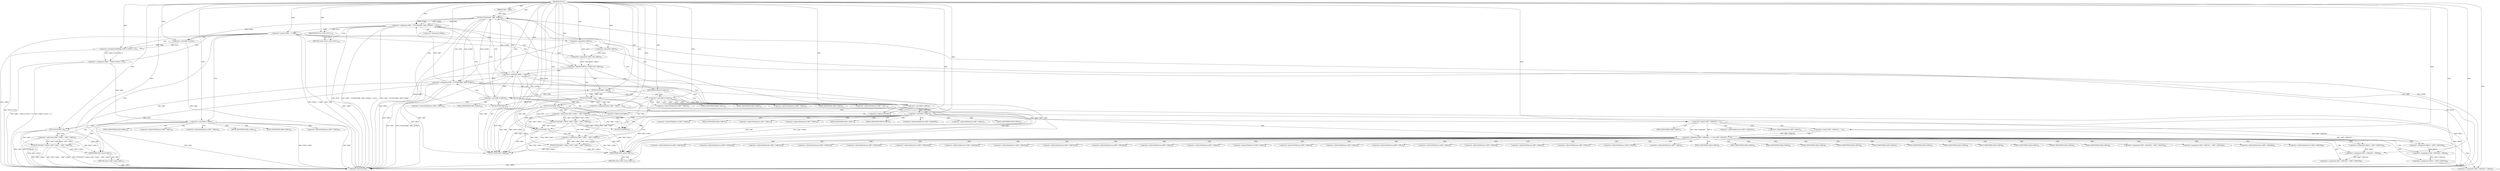 digraph "FUN1" {  
"8" [label = <(METHOD,FUN1)<SUB>1</SUB>> ]
"247" [label = <(METHOD_RETURN,ANY)<SUB>1</SUB>> ]
"9" [label = <(PARAM,VAR1 * VAR2)<SUB>1</SUB>> ]
"245" [label = <(RETURN,return NULL;,return NULL;)<SUB>116</SUB>> ]
"17" [label = <(&lt;operator&gt;.notEquals,(VAR7 = FUN2(&amp;VAR6, VAR2, &amp;VAR3)) != NULL)<SUB>10</SUB>> ]
"246" [label = <(IDENTIFIER,NULL,return NULL;)<SUB>116</SUB>> ]
"243" [label = <(RETURN,return VAR7;,return VAR7;)<SUB>113</SUB>> ]
"18" [label = <(&lt;operator&gt;.assignment,VAR7 = FUN2(&amp;VAR6, VAR2, &amp;VAR3))<SUB>10</SUB>> ]
"29" [label = <(&lt;operator&gt;.equals,*VAR2 == VAR8)<SUB>14</SUB>> ]
"63" [label = <(&lt;operator&gt;.logicalOr,VAR12 || (!VAR13 &amp;&amp; !VAR14))<SUB>35</SUB>> ]
"235" [label = <(&lt;operator&gt;.notEquals,VAR6 != VAR19)<SUB>107</SUB>> ]
"244" [label = <(IDENTIFIER,VAR7,return VAR7;)<SUB>113</SUB>> ]
"20" [label = <(FUN2,FUN2(&amp;VAR6, VAR2, &amp;VAR3))<SUB>10</SUB>> ]
"34" [label = <(&lt;operator&gt;.assignment,VAR4 = (VAR3 &amp; 0xC0) &gt;&gt; 6)<SUB>18</SUB>> ]
"60" [label = <(RETURN,return VAR7;,return VAR7;)<SUB>32</SUB>> ]
"71" [label = <(FUN5,FUN5(VAR7, VAR5))<SUB>38</SUB>> ]
"74" [label = <(FUN3,FUN3(VAR7, 2))<SUB>39</SUB>> ]
"239" [label = <(FUN7,FUN7(VAR7, VAR6))<SUB>109</SUB>> ]
"42" [label = <(&lt;operator&gt;.and,VAR4 &amp; VAR9)<SUB>19</SUB>> ]
"61" [label = <(IDENTIFIER,VAR7,return VAR7;)<SUB>32</SUB>> ]
"65" [label = <(&lt;operator&gt;.logicalAnd,!VAR13 &amp;&amp; !VAR14)<SUB>35</SUB>> ]
"78" [label = <(IDENTIFIER,VAR12,if (VAR12))<SUB>41</SUB>> ]
"36" [label = <(&lt;operator&gt;.arithmeticShiftRight,(VAR3 &amp; 0xC0) &gt;&gt; 6)<SUB>18</SUB>> ]
"46" [label = <(FUN3,FUN3(VAR7, 8))<SUB>29</SUB>> ]
"49" [label = <(FUN4,FUN4(VAR7-&gt;VAR10, VAR7-&gt;VAR11 - VAR7-&gt;VAR10))<SUB>30</SUB>> ]
"66" [label = <(&lt;operator&gt;.logicalNot,!VAR13)<SUB>35</SUB>> ]
"68" [label = <(&lt;operator&gt;.logicalNot,!VAR14)<SUB>35</SUB>> ]
"37" [label = <(&lt;operator&gt;.and,VAR3 &amp; 0xC0)<SUB>18</SUB>> ]
"81" [label = <(&lt;operator&gt;.and,VAR5 &amp; VAR15)<SUB>43</SUB>> ]
"100" [label = <(&lt;operator&gt;.and,VAR5 &amp; VAR16)<SUB>57</SUB>> ]
"108" [label = <(&lt;operator&gt;.and,VAR5 &amp; VAR17)<SUB>63</SUB>> ]
"229" [label = <(&lt;operator&gt;.assignmentMinus,VAR7-&gt;VAR10 -= 4)<SUB>103</SUB>> ]
"53" [label = <(&lt;operator&gt;.subtraction,VAR7-&gt;VAR11 - VAR7-&gt;VAR10)<SUB>30</SUB>> ]
"85" [label = <(FUN3,FUN3(VAR7, 8))<SUB>53</SUB>> ]
"88" [label = <(FUN4,FUN4(VAR7-&gt;VAR10, VAR7-&gt;VAR11 - VAR7-&gt;VAR10))<SUB>54</SUB>> ]
"104" [label = <(FUN6,FUN6(VAR7))<SUB>59</SUB>> ]
"113" [label = <(FUN3,FUN3(VAR7, 8))<SUB>75</SUB>> ]
"116" [label = <(FUN4,FUN4(VAR7-&gt;VAR10, VAR7-&gt;VAR11 - VAR7-&gt;VAR10))<SUB>76</SUB>> ]
"222" [label = <(&lt;operator&gt;.and,VAR5 &amp; VAR16)<SUB>98</SUB>> ]
"128" [label = <(&lt;operator&gt;.logicalAnd,VAR7-&gt;VAR10[0] == 0 &amp;&amp; VAR7-&gt;VAR10[1] == 4)<SUB>79</SUB>> ]
"226" [label = <(FUN6,FUN6(VAR7))<SUB>100</SUB>> ]
"92" [label = <(&lt;operator&gt;.subtraction,VAR7-&gt;VAR11 - VAR7-&gt;VAR10)<SUB>54</SUB>> ]
"120" [label = <(&lt;operator&gt;.subtraction,VAR7-&gt;VAR11 - VAR7-&gt;VAR10)<SUB>76</SUB>> ]
"144" [label = <(&lt;operator&gt;.assignment,VAR18 = VAR7-&gt;VAR10[0])<SUB>82</SUB>> ]
"151" [label = <(&lt;operator&gt;.assignment,VAR7-&gt;VAR10[0] = VAR7-&gt;VAR10[2])<SUB>83</SUB>> ]
"162" [label = <(&lt;operator&gt;.assignment,VAR7-&gt;VAR10[2] = VAR18)<SUB>84</SUB>> ]
"169" [label = <(&lt;operator&gt;.assignment,VAR18 = VAR7-&gt;VAR10[1])<SUB>86</SUB>> ]
"176" [label = <(&lt;operator&gt;.assignment,VAR7-&gt;VAR10[1] = VAR7-&gt;VAR10[3])<SUB>87</SUB>> ]
"187" [label = <(&lt;operator&gt;.assignment,VAR7-&gt;VAR10[3] = VAR18)<SUB>88</SUB>> ]
"194" [label = <(&lt;operator&gt;.assignment,VAR18 = VAR7-&gt;VAR10[2])<SUB>90</SUB>> ]
"201" [label = <(&lt;operator&gt;.assignment,VAR7-&gt;VAR10[2] = VAR7-&gt;VAR10[3])<SUB>91</SUB>> ]
"212" [label = <(&lt;operator&gt;.assignment,VAR7-&gt;VAR10[3] = VAR18)<SUB>92</SUB>> ]
"129" [label = <(&lt;operator&gt;.equals,VAR7-&gt;VAR10[0] == 0)<SUB>79</SUB>> ]
"136" [label = <(&lt;operator&gt;.equals,VAR7-&gt;VAR10[1] == 4)<SUB>79</SUB>> ]
"21" [label = <(&lt;operator&gt;.addressOf,&amp;VAR6)<SUB>10</SUB>> ]
"24" [label = <(&lt;operator&gt;.addressOf,&amp;VAR3)<SUB>10</SUB>> ]
"30" [label = <(&lt;operator&gt;.indirection,*VAR2)<SUB>14</SUB>> ]
"50" [label = <(&lt;operator&gt;.indirectFieldAccess,VAR7-&gt;VAR10)<SUB>30</SUB>> ]
"52" [label = <(FIELD_IDENTIFIER,VAR10,VAR10)<SUB>30</SUB>> ]
"54" [label = <(&lt;operator&gt;.indirectFieldAccess,VAR7-&gt;VAR11)<SUB>30</SUB>> ]
"57" [label = <(&lt;operator&gt;.indirectFieldAccess,VAR7-&gt;VAR10)<SUB>30</SUB>> ]
"230" [label = <(&lt;operator&gt;.indirectFieldAccess,VAR7-&gt;VAR10)<SUB>103</SUB>> ]
"56" [label = <(FIELD_IDENTIFIER,VAR11,VAR11)<SUB>30</SUB>> ]
"59" [label = <(FIELD_IDENTIFIER,VAR10,VAR10)<SUB>30</SUB>> ]
"89" [label = <(&lt;operator&gt;.indirectFieldAccess,VAR7-&gt;VAR10)<SUB>54</SUB>> ]
"117" [label = <(&lt;operator&gt;.indirectFieldAccess,VAR7-&gt;VAR10)<SUB>76</SUB>> ]
"232" [label = <(FIELD_IDENTIFIER,VAR10,VAR10)<SUB>103</SUB>> ]
"91" [label = <(FIELD_IDENTIFIER,VAR10,VAR10)<SUB>54</SUB>> ]
"93" [label = <(&lt;operator&gt;.indirectFieldAccess,VAR7-&gt;VAR11)<SUB>54</SUB>> ]
"96" [label = <(&lt;operator&gt;.indirectFieldAccess,VAR7-&gt;VAR10)<SUB>54</SUB>> ]
"119" [label = <(FIELD_IDENTIFIER,VAR10,VAR10)<SUB>76</SUB>> ]
"121" [label = <(&lt;operator&gt;.indirectFieldAccess,VAR7-&gt;VAR11)<SUB>76</SUB>> ]
"124" [label = <(&lt;operator&gt;.indirectFieldAccess,VAR7-&gt;VAR10)<SUB>76</SUB>> ]
"95" [label = <(FIELD_IDENTIFIER,VAR11,VAR11)<SUB>54</SUB>> ]
"98" [label = <(FIELD_IDENTIFIER,VAR10,VAR10)<SUB>54</SUB>> ]
"123" [label = <(FIELD_IDENTIFIER,VAR11,VAR11)<SUB>76</SUB>> ]
"126" [label = <(FIELD_IDENTIFIER,VAR10,VAR10)<SUB>76</SUB>> ]
"130" [label = <(&lt;operator&gt;.indirectIndexAccess,VAR7-&gt;VAR10[0])<SUB>79</SUB>> ]
"137" [label = <(&lt;operator&gt;.indirectIndexAccess,VAR7-&gt;VAR10[1])<SUB>79</SUB>> ]
"146" [label = <(&lt;operator&gt;.indirectIndexAccess,VAR7-&gt;VAR10[0])<SUB>82</SUB>> ]
"152" [label = <(&lt;operator&gt;.indirectIndexAccess,VAR7-&gt;VAR10[0])<SUB>83</SUB>> ]
"157" [label = <(&lt;operator&gt;.indirectIndexAccess,VAR7-&gt;VAR10[2])<SUB>83</SUB>> ]
"163" [label = <(&lt;operator&gt;.indirectIndexAccess,VAR7-&gt;VAR10[2])<SUB>84</SUB>> ]
"171" [label = <(&lt;operator&gt;.indirectIndexAccess,VAR7-&gt;VAR10[1])<SUB>86</SUB>> ]
"177" [label = <(&lt;operator&gt;.indirectIndexAccess,VAR7-&gt;VAR10[1])<SUB>87</SUB>> ]
"182" [label = <(&lt;operator&gt;.indirectIndexAccess,VAR7-&gt;VAR10[3])<SUB>87</SUB>> ]
"188" [label = <(&lt;operator&gt;.indirectIndexAccess,VAR7-&gt;VAR10[3])<SUB>88</SUB>> ]
"196" [label = <(&lt;operator&gt;.indirectIndexAccess,VAR7-&gt;VAR10[2])<SUB>90</SUB>> ]
"202" [label = <(&lt;operator&gt;.indirectIndexAccess,VAR7-&gt;VAR10[2])<SUB>91</SUB>> ]
"207" [label = <(&lt;operator&gt;.indirectIndexAccess,VAR7-&gt;VAR10[3])<SUB>91</SUB>> ]
"213" [label = <(&lt;operator&gt;.indirectIndexAccess,VAR7-&gt;VAR10[3])<SUB>92</SUB>> ]
"131" [label = <(&lt;operator&gt;.indirectFieldAccess,VAR7-&gt;VAR10)<SUB>79</SUB>> ]
"138" [label = <(&lt;operator&gt;.indirectFieldAccess,VAR7-&gt;VAR10)<SUB>79</SUB>> ]
"147" [label = <(&lt;operator&gt;.indirectFieldAccess,VAR7-&gt;VAR10)<SUB>82</SUB>> ]
"153" [label = <(&lt;operator&gt;.indirectFieldAccess,VAR7-&gt;VAR10)<SUB>83</SUB>> ]
"158" [label = <(&lt;operator&gt;.indirectFieldAccess,VAR7-&gt;VAR10)<SUB>83</SUB>> ]
"164" [label = <(&lt;operator&gt;.indirectFieldAccess,VAR7-&gt;VAR10)<SUB>84</SUB>> ]
"172" [label = <(&lt;operator&gt;.indirectFieldAccess,VAR7-&gt;VAR10)<SUB>86</SUB>> ]
"178" [label = <(&lt;operator&gt;.indirectFieldAccess,VAR7-&gt;VAR10)<SUB>87</SUB>> ]
"183" [label = <(&lt;operator&gt;.indirectFieldAccess,VAR7-&gt;VAR10)<SUB>87</SUB>> ]
"189" [label = <(&lt;operator&gt;.indirectFieldAccess,VAR7-&gt;VAR10)<SUB>88</SUB>> ]
"197" [label = <(&lt;operator&gt;.indirectFieldAccess,VAR7-&gt;VAR10)<SUB>90</SUB>> ]
"203" [label = <(&lt;operator&gt;.indirectFieldAccess,VAR7-&gt;VAR10)<SUB>91</SUB>> ]
"208" [label = <(&lt;operator&gt;.indirectFieldAccess,VAR7-&gt;VAR10)<SUB>91</SUB>> ]
"214" [label = <(&lt;operator&gt;.indirectFieldAccess,VAR7-&gt;VAR10)<SUB>92</SUB>> ]
"133" [label = <(FIELD_IDENTIFIER,VAR10,VAR10)<SUB>79</SUB>> ]
"140" [label = <(FIELD_IDENTIFIER,VAR10,VAR10)<SUB>79</SUB>> ]
"149" [label = <(FIELD_IDENTIFIER,VAR10,VAR10)<SUB>82</SUB>> ]
"155" [label = <(FIELD_IDENTIFIER,VAR10,VAR10)<SUB>83</SUB>> ]
"160" [label = <(FIELD_IDENTIFIER,VAR10,VAR10)<SUB>83</SUB>> ]
"166" [label = <(FIELD_IDENTIFIER,VAR10,VAR10)<SUB>84</SUB>> ]
"174" [label = <(FIELD_IDENTIFIER,VAR10,VAR10)<SUB>86</SUB>> ]
"180" [label = <(FIELD_IDENTIFIER,VAR10,VAR10)<SUB>87</SUB>> ]
"185" [label = <(FIELD_IDENTIFIER,VAR10,VAR10)<SUB>87</SUB>> ]
"191" [label = <(FIELD_IDENTIFIER,VAR10,VAR10)<SUB>88</SUB>> ]
"199" [label = <(FIELD_IDENTIFIER,VAR10,VAR10)<SUB>90</SUB>> ]
"205" [label = <(FIELD_IDENTIFIER,VAR10,VAR10)<SUB>91</SUB>> ]
"210" [label = <(FIELD_IDENTIFIER,VAR10,VAR10)<SUB>91</SUB>> ]
"216" [label = <(FIELD_IDENTIFIER,VAR10,VAR10)<SUB>92</SUB>> ]
  "243" -> "247"  [ label = "DDG: &lt;RET&gt;"] 
  "245" -> "247"  [ label = "DDG: &lt;RET&gt;"] 
  "60" -> "247"  [ label = "DDG: &lt;RET&gt;"] 
  "18" -> "247"  [ label = "DDG: VAR7"] 
  "20" -> "247"  [ label = "DDG: &amp;VAR6"] 
  "20" -> "247"  [ label = "DDG: VAR2"] 
  "20" -> "247"  [ label = "DDG: &amp;VAR3"] 
  "18" -> "247"  [ label = "DDG: FUN2(&amp;VAR6, VAR2, &amp;VAR3)"] 
  "17" -> "247"  [ label = "DDG: VAR7 = FUN2(&amp;VAR6, VAR2, &amp;VAR3)"] 
  "17" -> "247"  [ label = "DDG: NULL"] 
  "17" -> "247"  [ label = "DDG: (VAR7 = FUN2(&amp;VAR6, VAR2, &amp;VAR3)) != NULL"] 
  "29" -> "247"  [ label = "DDG: *VAR2"] 
  "29" -> "247"  [ label = "DDG: *VAR2 == VAR8"] 
  "37" -> "247"  [ label = "DDG: VAR3"] 
  "36" -> "247"  [ label = "DDG: VAR3 &amp; 0xC0"] 
  "34" -> "247"  [ label = "DDG: (VAR3 &amp; 0xC0) &gt;&gt; 6"] 
  "34" -> "247"  [ label = "DDG: VAR4 = (VAR3 &amp; 0xC0) &gt;&gt; 6"] 
  "42" -> "247"  [ label = "DDG: VAR4"] 
  "42" -> "247"  [ label = "DDG: VAR4 &amp; VAR9"] 
  "46" -> "247"  [ label = "DDG: VAR7"] 
  "46" -> "247"  [ label = "DDG: FUN3(VAR7, 8)"] 
  "49" -> "247"  [ label = "DDG: VAR7-&gt;VAR10"] 
  "53" -> "247"  [ label = "DDG: VAR7-&gt;VAR11"] 
  "49" -> "247"  [ label = "DDG: VAR7-&gt;VAR11 - VAR7-&gt;VAR10"] 
  "49" -> "247"  [ label = "DDG: FUN4(VAR7-&gt;VAR10, VAR7-&gt;VAR11 - VAR7-&gt;VAR10)"] 
  "235" -> "247"  [ label = "DDG: VAR19"] 
  "68" -> "247"  [ label = "DDG: VAR14"] 
  "81" -> "247"  [ label = "DDG: VAR15"] 
  "108" -> "247"  [ label = "DDG: VAR17"] 
  "63" -> "247"  [ label = "DDG: VAR12"] 
  "42" -> "247"  [ label = "DDG: VAR9"] 
  "66" -> "247"  [ label = "DDG: VAR13"] 
  "29" -> "247"  [ label = "DDG: VAR8"] 
  "8" -> "9"  [ label = "DDG: "] 
  "246" -> "245"  [ label = "DDG: NULL"] 
  "17" -> "246"  [ label = "DDG: NULL"] 
  "8" -> "246"  [ label = "DDG: "] 
  "18" -> "17"  [ label = "DDG: VAR7"] 
  "20" -> "17"  [ label = "DDG: &amp;VAR6"] 
  "20" -> "17"  [ label = "DDG: VAR2"] 
  "20" -> "17"  [ label = "DDG: &amp;VAR3"] 
  "8" -> "17"  [ label = "DDG: "] 
  "244" -> "243"  [ label = "DDG: VAR7"] 
  "20" -> "18"  [ label = "DDG: &amp;VAR6"] 
  "20" -> "18"  [ label = "DDG: VAR2"] 
  "20" -> "18"  [ label = "DDG: &amp;VAR3"] 
  "113" -> "244"  [ label = "DDG: VAR7"] 
  "92" -> "244"  [ label = "DDG: VAR7-&gt;VAR11"] 
  "229" -> "244"  [ label = "DDG: VAR7-&gt;VAR10"] 
  "88" -> "244"  [ label = "DDG: VAR7-&gt;VAR10"] 
  "18" -> "244"  [ label = "DDG: VAR7"] 
  "120" -> "244"  [ label = "DDG: VAR7-&gt;VAR11"] 
  "116" -> "244"  [ label = "DDG: VAR7-&gt;VAR10"] 
  "74" -> "244"  [ label = "DDG: VAR7"] 
  "85" -> "244"  [ label = "DDG: VAR7"] 
  "8" -> "244"  [ label = "DDG: "] 
  "8" -> "20"  [ label = "DDG: "] 
  "9" -> "20"  [ label = "DDG: VAR2"] 
  "8" -> "29"  [ label = "DDG: "] 
  "36" -> "34"  [ label = "DDG: VAR3 &amp; 0xC0"] 
  "36" -> "34"  [ label = "DDG: 6"] 
  "61" -> "60"  [ label = "DDG: VAR7"] 
  "8" -> "63"  [ label = "DDG: "] 
  "65" -> "63"  [ label = "DDG: !VAR13"] 
  "65" -> "63"  [ label = "DDG: !VAR14"] 
  "20" -> "235"  [ label = "DDG: &amp;VAR6"] 
  "8" -> "235"  [ label = "DDG: "] 
  "46" -> "61"  [ label = "DDG: VAR7"] 
  "49" -> "61"  [ label = "DDG: VAR7-&gt;VAR10"] 
  "18" -> "61"  [ label = "DDG: VAR7"] 
  "53" -> "61"  [ label = "DDG: VAR7-&gt;VAR11"] 
  "8" -> "61"  [ label = "DDG: "] 
  "66" -> "65"  [ label = "DDG: VAR13"] 
  "68" -> "65"  [ label = "DDG: VAR14"] 
  "18" -> "71"  [ label = "DDG: VAR7"] 
  "8" -> "71"  [ label = "DDG: "] 
  "71" -> "74"  [ label = "DDG: VAR7"] 
  "8" -> "74"  [ label = "DDG: "] 
  "8" -> "78"  [ label = "DDG: "] 
  "18" -> "239"  [ label = "DDG: VAR7"] 
  "74" -> "239"  [ label = "DDG: VAR7"] 
  "229" -> "239"  [ label = "DDG: VAR7-&gt;VAR10"] 
  "85" -> "239"  [ label = "DDG: VAR7"] 
  "88" -> "239"  [ label = "DDG: VAR7-&gt;VAR10"] 
  "92" -> "239"  [ label = "DDG: VAR7-&gt;VAR11"] 
  "113" -> "239"  [ label = "DDG: VAR7"] 
  "116" -> "239"  [ label = "DDG: VAR7-&gt;VAR10"] 
  "120" -> "239"  [ label = "DDG: VAR7-&gt;VAR11"] 
  "8" -> "239"  [ label = "DDG: "] 
  "20" -> "239"  [ label = "DDG: &amp;VAR6"] 
  "235" -> "239"  [ label = "DDG: VAR6"] 
  "37" -> "36"  [ label = "DDG: VAR3"] 
  "37" -> "36"  [ label = "DDG: 0xC0"] 
  "8" -> "36"  [ label = "DDG: "] 
  "34" -> "42"  [ label = "DDG: VAR4"] 
  "8" -> "42"  [ label = "DDG: "] 
  "8" -> "66"  [ label = "DDG: "] 
  "8" -> "68"  [ label = "DDG: "] 
  "20" -> "37"  [ label = "DDG: &amp;VAR3"] 
  "8" -> "37"  [ label = "DDG: "] 
  "18" -> "46"  [ label = "DDG: VAR7"] 
  "8" -> "46"  [ label = "DDG: "] 
  "46" -> "49"  [ label = "DDG: VAR7"] 
  "53" -> "49"  [ label = "DDG: VAR7-&gt;VAR10"] 
  "53" -> "49"  [ label = "DDG: VAR7-&gt;VAR11"] 
  "8" -> "229"  [ label = "DDG: "] 
  "46" -> "53"  [ label = "DDG: VAR7"] 
  "71" -> "81"  [ label = "DDG: VAR5"] 
  "8" -> "81"  [ label = "DDG: "] 
  "81" -> "100"  [ label = "DDG: VAR5"] 
  "8" -> "100"  [ label = "DDG: "] 
  "100" -> "108"  [ label = "DDG: VAR5"] 
  "8" -> "108"  [ label = "DDG: "] 
  "74" -> "229"  [ label = "DDG: VAR7"] 
  "74" -> "85"  [ label = "DDG: VAR7"] 
  "8" -> "85"  [ label = "DDG: "] 
  "85" -> "88"  [ label = "DDG: VAR7"] 
  "92" -> "88"  [ label = "DDG: VAR7-&gt;VAR10"] 
  "92" -> "88"  [ label = "DDG: VAR7-&gt;VAR11"] 
  "74" -> "104"  [ label = "DDG: VAR7"] 
  "85" -> "104"  [ label = "DDG: VAR7"] 
  "88" -> "104"  [ label = "DDG: VAR7-&gt;VAR10"] 
  "92" -> "104"  [ label = "DDG: VAR7-&gt;VAR11"] 
  "8" -> "104"  [ label = "DDG: "] 
  "74" -> "113"  [ label = "DDG: VAR7"] 
  "85" -> "113"  [ label = "DDG: VAR7"] 
  "88" -> "113"  [ label = "DDG: VAR7-&gt;VAR10"] 
  "92" -> "113"  [ label = "DDG: VAR7-&gt;VAR11"] 
  "8" -> "113"  [ label = "DDG: "] 
  "113" -> "116"  [ label = "DDG: VAR7"] 
  "120" -> "116"  [ label = "DDG: VAR7-&gt;VAR10"] 
  "120" -> "116"  [ label = "DDG: VAR7-&gt;VAR11"] 
  "71" -> "222"  [ label = "DDG: VAR5"] 
  "8" -> "222"  [ label = "DDG: "] 
  "85" -> "92"  [ label = "DDG: VAR7"] 
  "92" -> "120"  [ label = "DDG: VAR7-&gt;VAR11"] 
  "113" -> "120"  [ label = "DDG: VAR7"] 
  "88" -> "120"  [ label = "DDG: VAR7-&gt;VAR10"] 
  "129" -> "128"  [ label = "DDG: VAR7-&gt;VAR10[0]"] 
  "129" -> "128"  [ label = "DDG: 0"] 
  "136" -> "128"  [ label = "DDG: VAR7-&gt;VAR10[1]"] 
  "136" -> "128"  [ label = "DDG: 4"] 
  "129" -> "144"  [ label = "DDG: VAR7-&gt;VAR10[0]"] 
  "144" -> "162"  [ label = "DDG: VAR18"] 
  "8" -> "162"  [ label = "DDG: "] 
  "136" -> "169"  [ label = "DDG: VAR7-&gt;VAR10[1]"] 
  "169" -> "187"  [ label = "DDG: VAR18"] 
  "8" -> "187"  [ label = "DDG: "] 
  "162" -> "194"  [ label = "DDG: VAR7-&gt;VAR10[2]"] 
  "187" -> "201"  [ label = "DDG: VAR7-&gt;VAR10[3]"] 
  "194" -> "212"  [ label = "DDG: VAR18"] 
  "8" -> "212"  [ label = "DDG: "] 
  "74" -> "226"  [ label = "DDG: VAR7"] 
  "8" -> "226"  [ label = "DDG: "] 
  "8" -> "129"  [ label = "DDG: "] 
  "8" -> "136"  [ label = "DDG: "] 
  "17" -> "30"  [ label = "CDG: "] 
  "17" -> "29"  [ label = "CDG: "] 
  "17" -> "245"  [ label = "CDG: "] 
  "29" -> "34"  [ label = "CDG: "] 
  "29" -> "60"  [ label = "CDG: "] 
  "29" -> "42"  [ label = "CDG: "] 
  "29" -> "36"  [ label = "CDG: "] 
  "29" -> "37"  [ label = "CDG: "] 
  "29" -> "63"  [ label = "CDG: "] 
  "29" -> "66"  [ label = "CDG: "] 
  "29" -> "65"  [ label = "CDG: "] 
  "63" -> "74"  [ label = "CDG: "] 
  "63" -> "71"  [ label = "CDG: "] 
  "63" -> "235"  [ label = "CDG: "] 
  "63" -> "78"  [ label = "CDG: "] 
  "235" -> "21"  [ label = "CDG: "] 
  "235" -> "20"  [ label = "CDG: "] 
  "235" -> "243"  [ label = "CDG: "] 
  "235" -> "18"  [ label = "CDG: "] 
  "235" -> "17"  [ label = "CDG: "] 
  "235" -> "24"  [ label = "CDG: "] 
  "235" -> "239"  [ label = "CDG: "] 
  "42" -> "52"  [ label = "CDG: "] 
  "42" -> "50"  [ label = "CDG: "] 
  "42" -> "59"  [ label = "CDG: "] 
  "42" -> "54"  [ label = "CDG: "] 
  "42" -> "49"  [ label = "CDG: "] 
  "42" -> "53"  [ label = "CDG: "] 
  "42" -> "57"  [ label = "CDG: "] 
  "42" -> "56"  [ label = "CDG: "] 
  "42" -> "46"  [ label = "CDG: "] 
  "66" -> "68"  [ label = "CDG: "] 
  "78" -> "100"  [ label = "CDG: "] 
  "78" -> "222"  [ label = "CDG: "] 
  "78" -> "81"  [ label = "CDG: "] 
  "81" -> "95"  [ label = "CDG: "] 
  "81" -> "93"  [ label = "CDG: "] 
  "81" -> "88"  [ label = "CDG: "] 
  "81" -> "96"  [ label = "CDG: "] 
  "81" -> "98"  [ label = "CDG: "] 
  "81" -> "85"  [ label = "CDG: "] 
  "81" -> "92"  [ label = "CDG: "] 
  "81" -> "91"  [ label = "CDG: "] 
  "81" -> "89"  [ label = "CDG: "] 
  "100" -> "21"  [ label = "CDG: "] 
  "100" -> "20"  [ label = "CDG: "] 
  "100" -> "104"  [ label = "CDG: "] 
  "100" -> "18"  [ label = "CDG: "] 
  "100" -> "108"  [ label = "CDG: "] 
  "100" -> "17"  [ label = "CDG: "] 
  "100" -> "24"  [ label = "CDG: "] 
  "100" -> "235"  [ label = "CDG: "] 
  "108" -> "120"  [ label = "CDG: "] 
  "108" -> "128"  [ label = "CDG: "] 
  "108" -> "129"  [ label = "CDG: "] 
  "108" -> "116"  [ label = "CDG: "] 
  "108" -> "123"  [ label = "CDG: "] 
  "108" -> "117"  [ label = "CDG: "] 
  "108" -> "133"  [ label = "CDG: "] 
  "108" -> "113"  [ label = "CDG: "] 
  "108" -> "131"  [ label = "CDG: "] 
  "108" -> "119"  [ label = "CDG: "] 
  "108" -> "121"  [ label = "CDG: "] 
  "108" -> "130"  [ label = "CDG: "] 
  "108" -> "126"  [ label = "CDG: "] 
  "108" -> "124"  [ label = "CDG: "] 
  "222" -> "21"  [ label = "CDG: "] 
  "222" -> "230"  [ label = "CDG: "] 
  "222" -> "20"  [ label = "CDG: "] 
  "222" -> "226"  [ label = "CDG: "] 
  "222" -> "18"  [ label = "CDG: "] 
  "222" -> "229"  [ label = "CDG: "] 
  "222" -> "17"  [ label = "CDG: "] 
  "222" -> "232"  [ label = "CDG: "] 
  "222" -> "24"  [ label = "CDG: "] 
  "222" -> "235"  [ label = "CDG: "] 
  "128" -> "214"  [ label = "CDG: "] 
  "128" -> "188"  [ label = "CDG: "] 
  "128" -> "146"  [ label = "CDG: "] 
  "128" -> "163"  [ label = "CDG: "] 
  "128" -> "196"  [ label = "CDG: "] 
  "128" -> "213"  [ label = "CDG: "] 
  "128" -> "162"  [ label = "CDG: "] 
  "128" -> "208"  [ label = "CDG: "] 
  "128" -> "152"  [ label = "CDG: "] 
  "128" -> "174"  [ label = "CDG: "] 
  "128" -> "194"  [ label = "CDG: "] 
  "128" -> "182"  [ label = "CDG: "] 
  "128" -> "202"  [ label = "CDG: "] 
  "128" -> "201"  [ label = "CDG: "] 
  "128" -> "180"  [ label = "CDG: "] 
  "128" -> "158"  [ label = "CDG: "] 
  "128" -> "160"  [ label = "CDG: "] 
  "128" -> "176"  [ label = "CDG: "] 
  "128" -> "199"  [ label = "CDG: "] 
  "128" -> "177"  [ label = "CDG: "] 
  "128" -> "147"  [ label = "CDG: "] 
  "128" -> "216"  [ label = "CDG: "] 
  "128" -> "172"  [ label = "CDG: "] 
  "128" -> "169"  [ label = "CDG: "] 
  "128" -> "178"  [ label = "CDG: "] 
  "128" -> "149"  [ label = "CDG: "] 
  "128" -> "185"  [ label = "CDG: "] 
  "128" -> "151"  [ label = "CDG: "] 
  "128" -> "197"  [ label = "CDG: "] 
  "128" -> "189"  [ label = "CDG: "] 
  "128" -> "153"  [ label = "CDG: "] 
  "128" -> "144"  [ label = "CDG: "] 
  "128" -> "191"  [ label = "CDG: "] 
  "128" -> "187"  [ label = "CDG: "] 
  "128" -> "207"  [ label = "CDG: "] 
  "128" -> "212"  [ label = "CDG: "] 
  "128" -> "164"  [ label = "CDG: "] 
  "128" -> "155"  [ label = "CDG: "] 
  "128" -> "205"  [ label = "CDG: "] 
  "128" -> "171"  [ label = "CDG: "] 
  "128" -> "183"  [ label = "CDG: "] 
  "128" -> "166"  [ label = "CDG: "] 
  "128" -> "210"  [ label = "CDG: "] 
  "128" -> "157"  [ label = "CDG: "] 
  "128" -> "203"  [ label = "CDG: "] 
  "129" -> "136"  [ label = "CDG: "] 
  "129" -> "138"  [ label = "CDG: "] 
  "129" -> "140"  [ label = "CDG: "] 
  "129" -> "137"  [ label = "CDG: "] 
}
